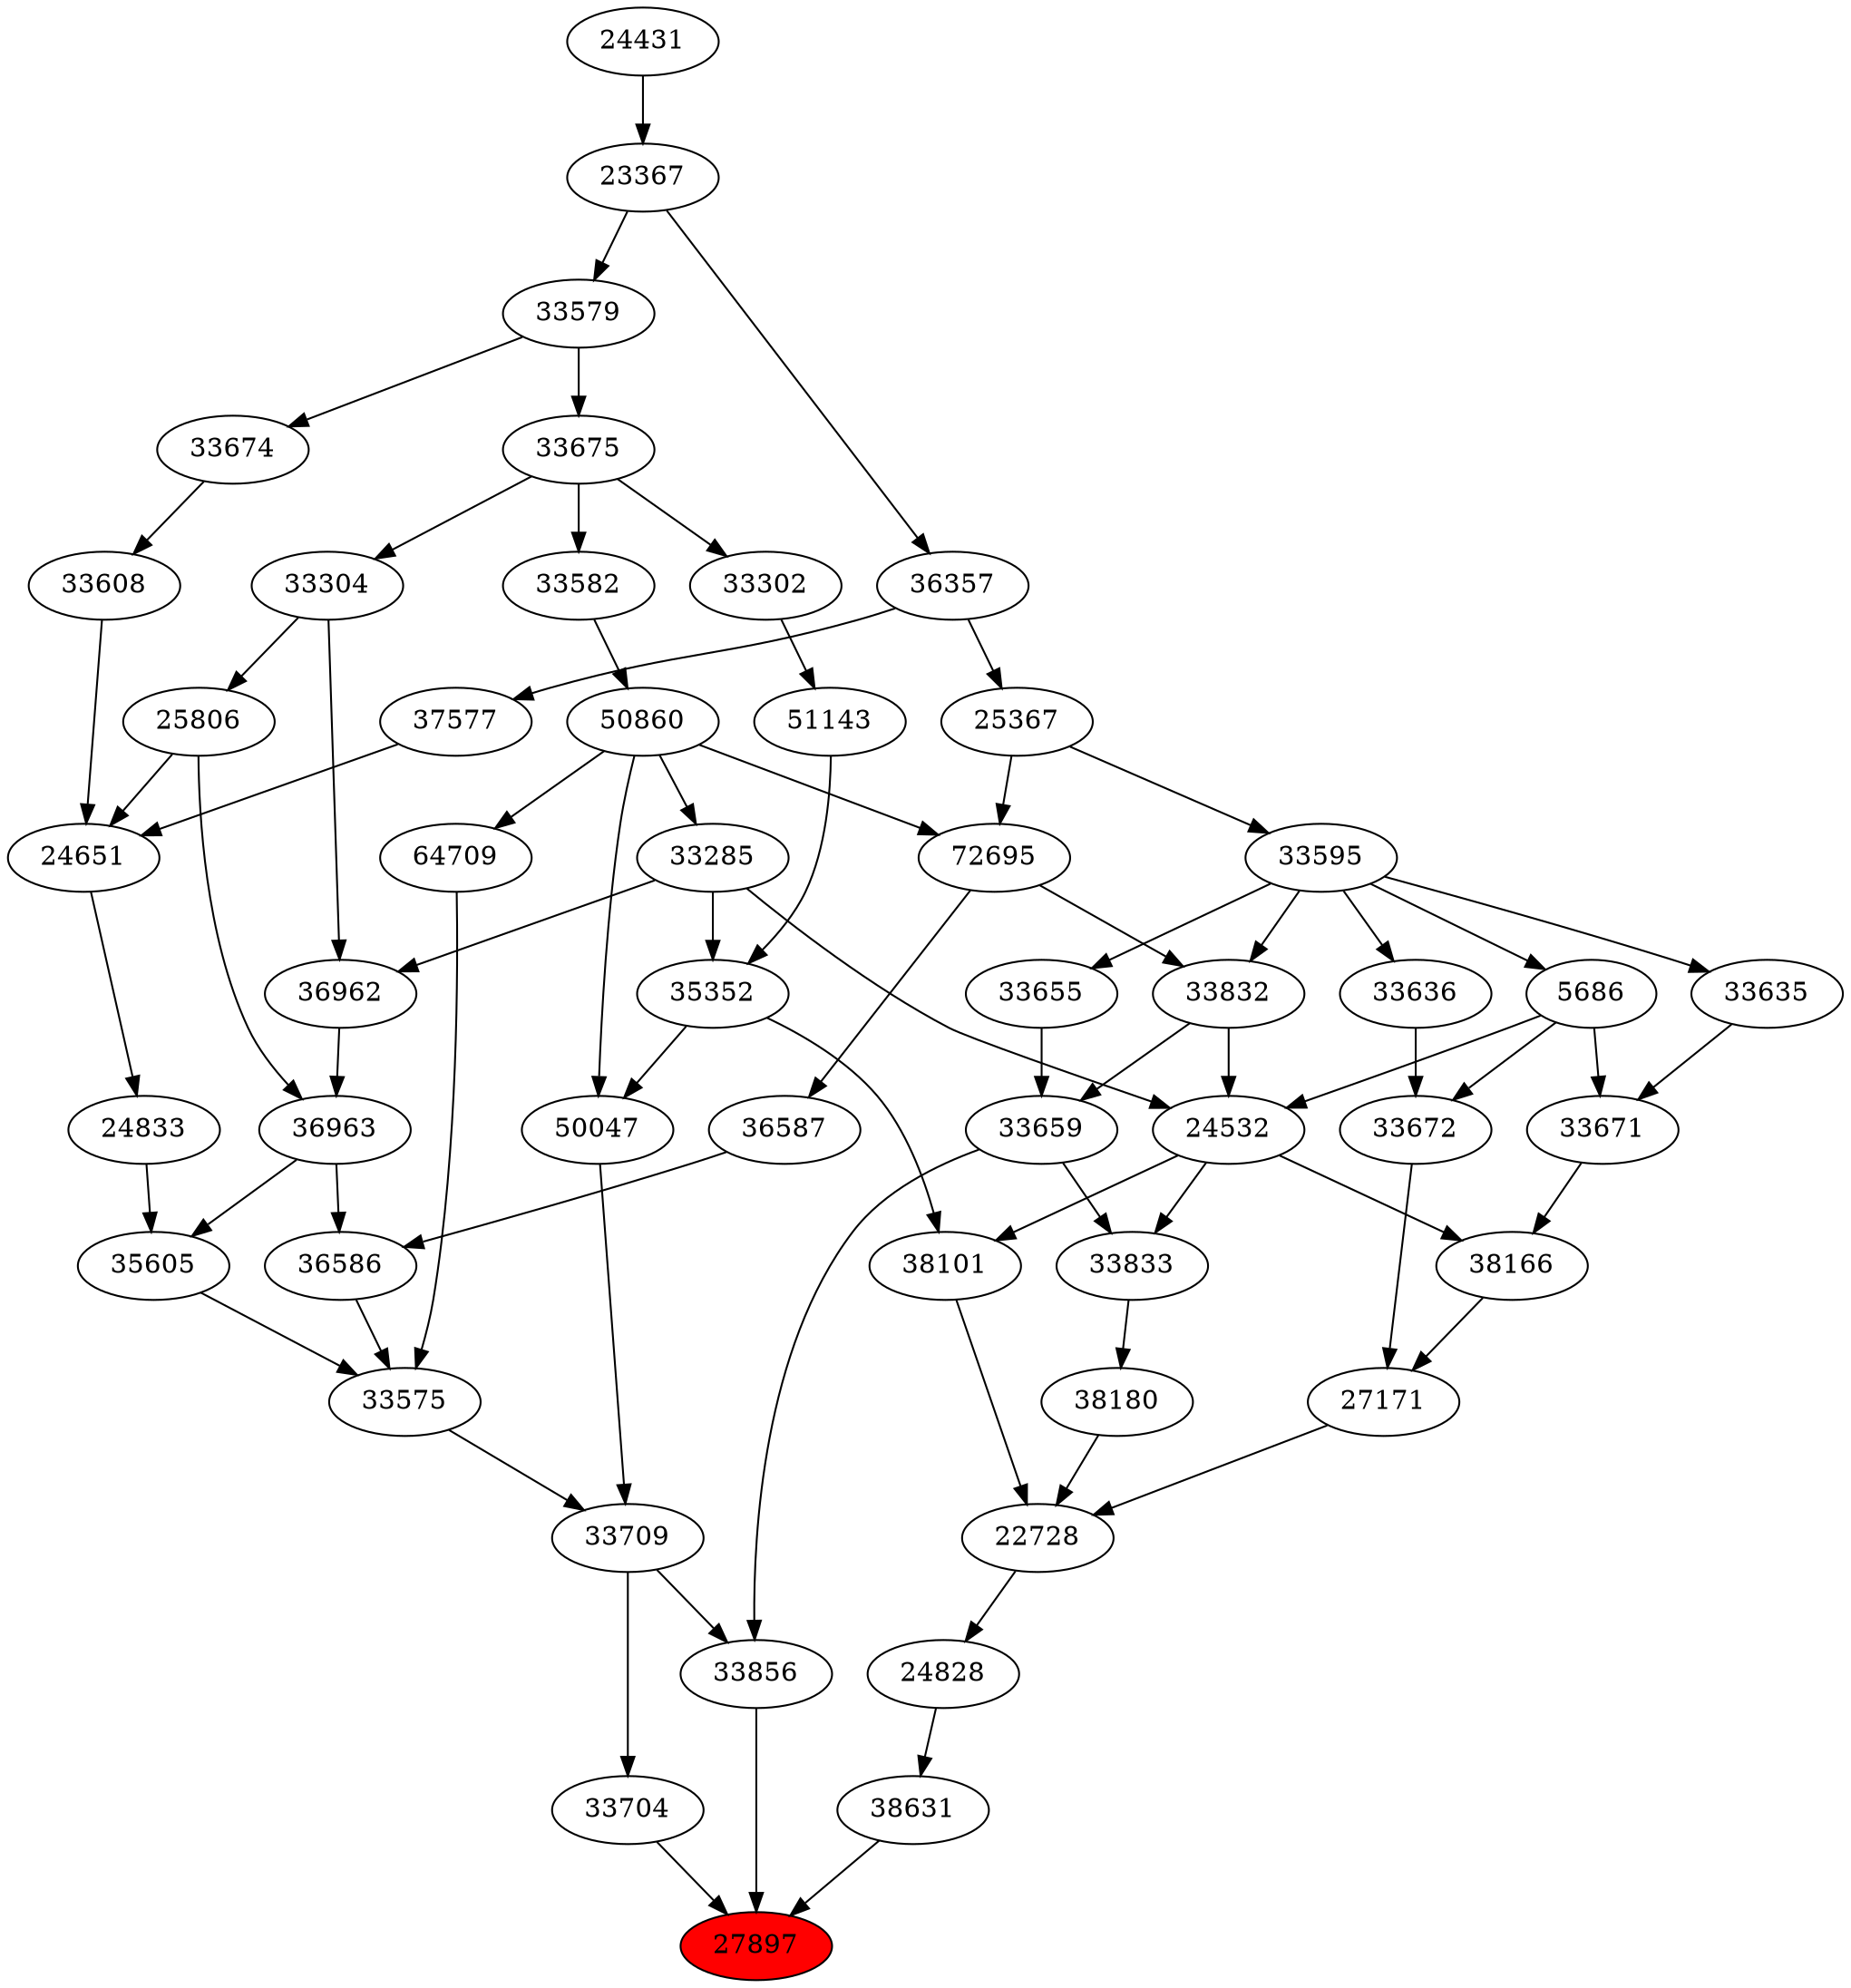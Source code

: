 strict digraph{ 
27897 [label="27897" fillcolor=red style=filled]
33704 -> 27897
38631 -> 27897
33856 -> 27897
33704 [label="33704"]
33709 -> 33704
38631 [label="38631"]
24828 -> 38631
33856 [label="33856"]
33659 -> 33856
33709 -> 33856
33709 [label="33709"]
50047 -> 33709
33575 -> 33709
24828 [label="24828"]
22728 -> 24828
33659 [label="33659"]
33655 -> 33659
33832 -> 33659
50047 [label="50047"]
35352 -> 50047
50860 -> 50047
33575 [label="33575"]
36586 -> 33575
35605 -> 33575
64709 -> 33575
22728 [label="22728"]
27171 -> 22728
38101 -> 22728
38180 -> 22728
33655 [label="33655"]
33595 -> 33655
33832 [label="33832"]
72695 -> 33832
33595 -> 33832
35352 [label="35352"]
33285 -> 35352
51143 -> 35352
50860 [label="50860"]
33582 -> 50860
36586 [label="36586"]
36587 -> 36586
36963 -> 36586
35605 [label="35605"]
24833 -> 35605
36963 -> 35605
64709 [label="64709"]
50860 -> 64709
27171 [label="27171"]
33672 -> 27171
38166 -> 27171
38101 [label="38101"]
24532 -> 38101
35352 -> 38101
38180 [label="38180"]
33833 -> 38180
33595 [label="33595"]
25367 -> 33595
72695 [label="72695"]
50860 -> 72695
25367 -> 72695
33285 [label="33285"]
50860 -> 33285
51143 [label="51143"]
33302 -> 51143
33582 [label="33582"]
33675 -> 33582
36587 [label="36587"]
72695 -> 36587
36963 [label="36963"]
36962 -> 36963
25806 -> 36963
24833 [label="24833"]
24651 -> 24833
33672 [label="33672"]
33636 -> 33672
5686 -> 33672
38166 [label="38166"]
24532 -> 38166
33671 -> 38166
24532 [label="24532"]
33285 -> 24532
5686 -> 24532
33832 -> 24532
33833 [label="33833"]
33659 -> 33833
24532 -> 33833
25367 [label="25367"]
36357 -> 25367
33302 [label="33302"]
33675 -> 33302
33675 [label="33675"]
33579 -> 33675
36962 [label="36962"]
33285 -> 36962
33304 -> 36962
25806 [label="25806"]
33304 -> 25806
24651 [label="24651"]
25806 -> 24651
33608 -> 24651
37577 -> 24651
33636 [label="33636"]
33595 -> 33636
5686 [label="5686"]
33595 -> 5686
33671 [label="33671"]
5686 -> 33671
33635 -> 33671
36357 [label="36357"]
23367 -> 36357
33579 [label="33579"]
23367 -> 33579
33304 [label="33304"]
33675 -> 33304
33608 [label="33608"]
33674 -> 33608
37577 [label="37577"]
36357 -> 37577
33635 [label="33635"]
33595 -> 33635
23367 [label="23367"]
24431 -> 23367
33674 [label="33674"]
33579 -> 33674
24431 [label="24431"]
}